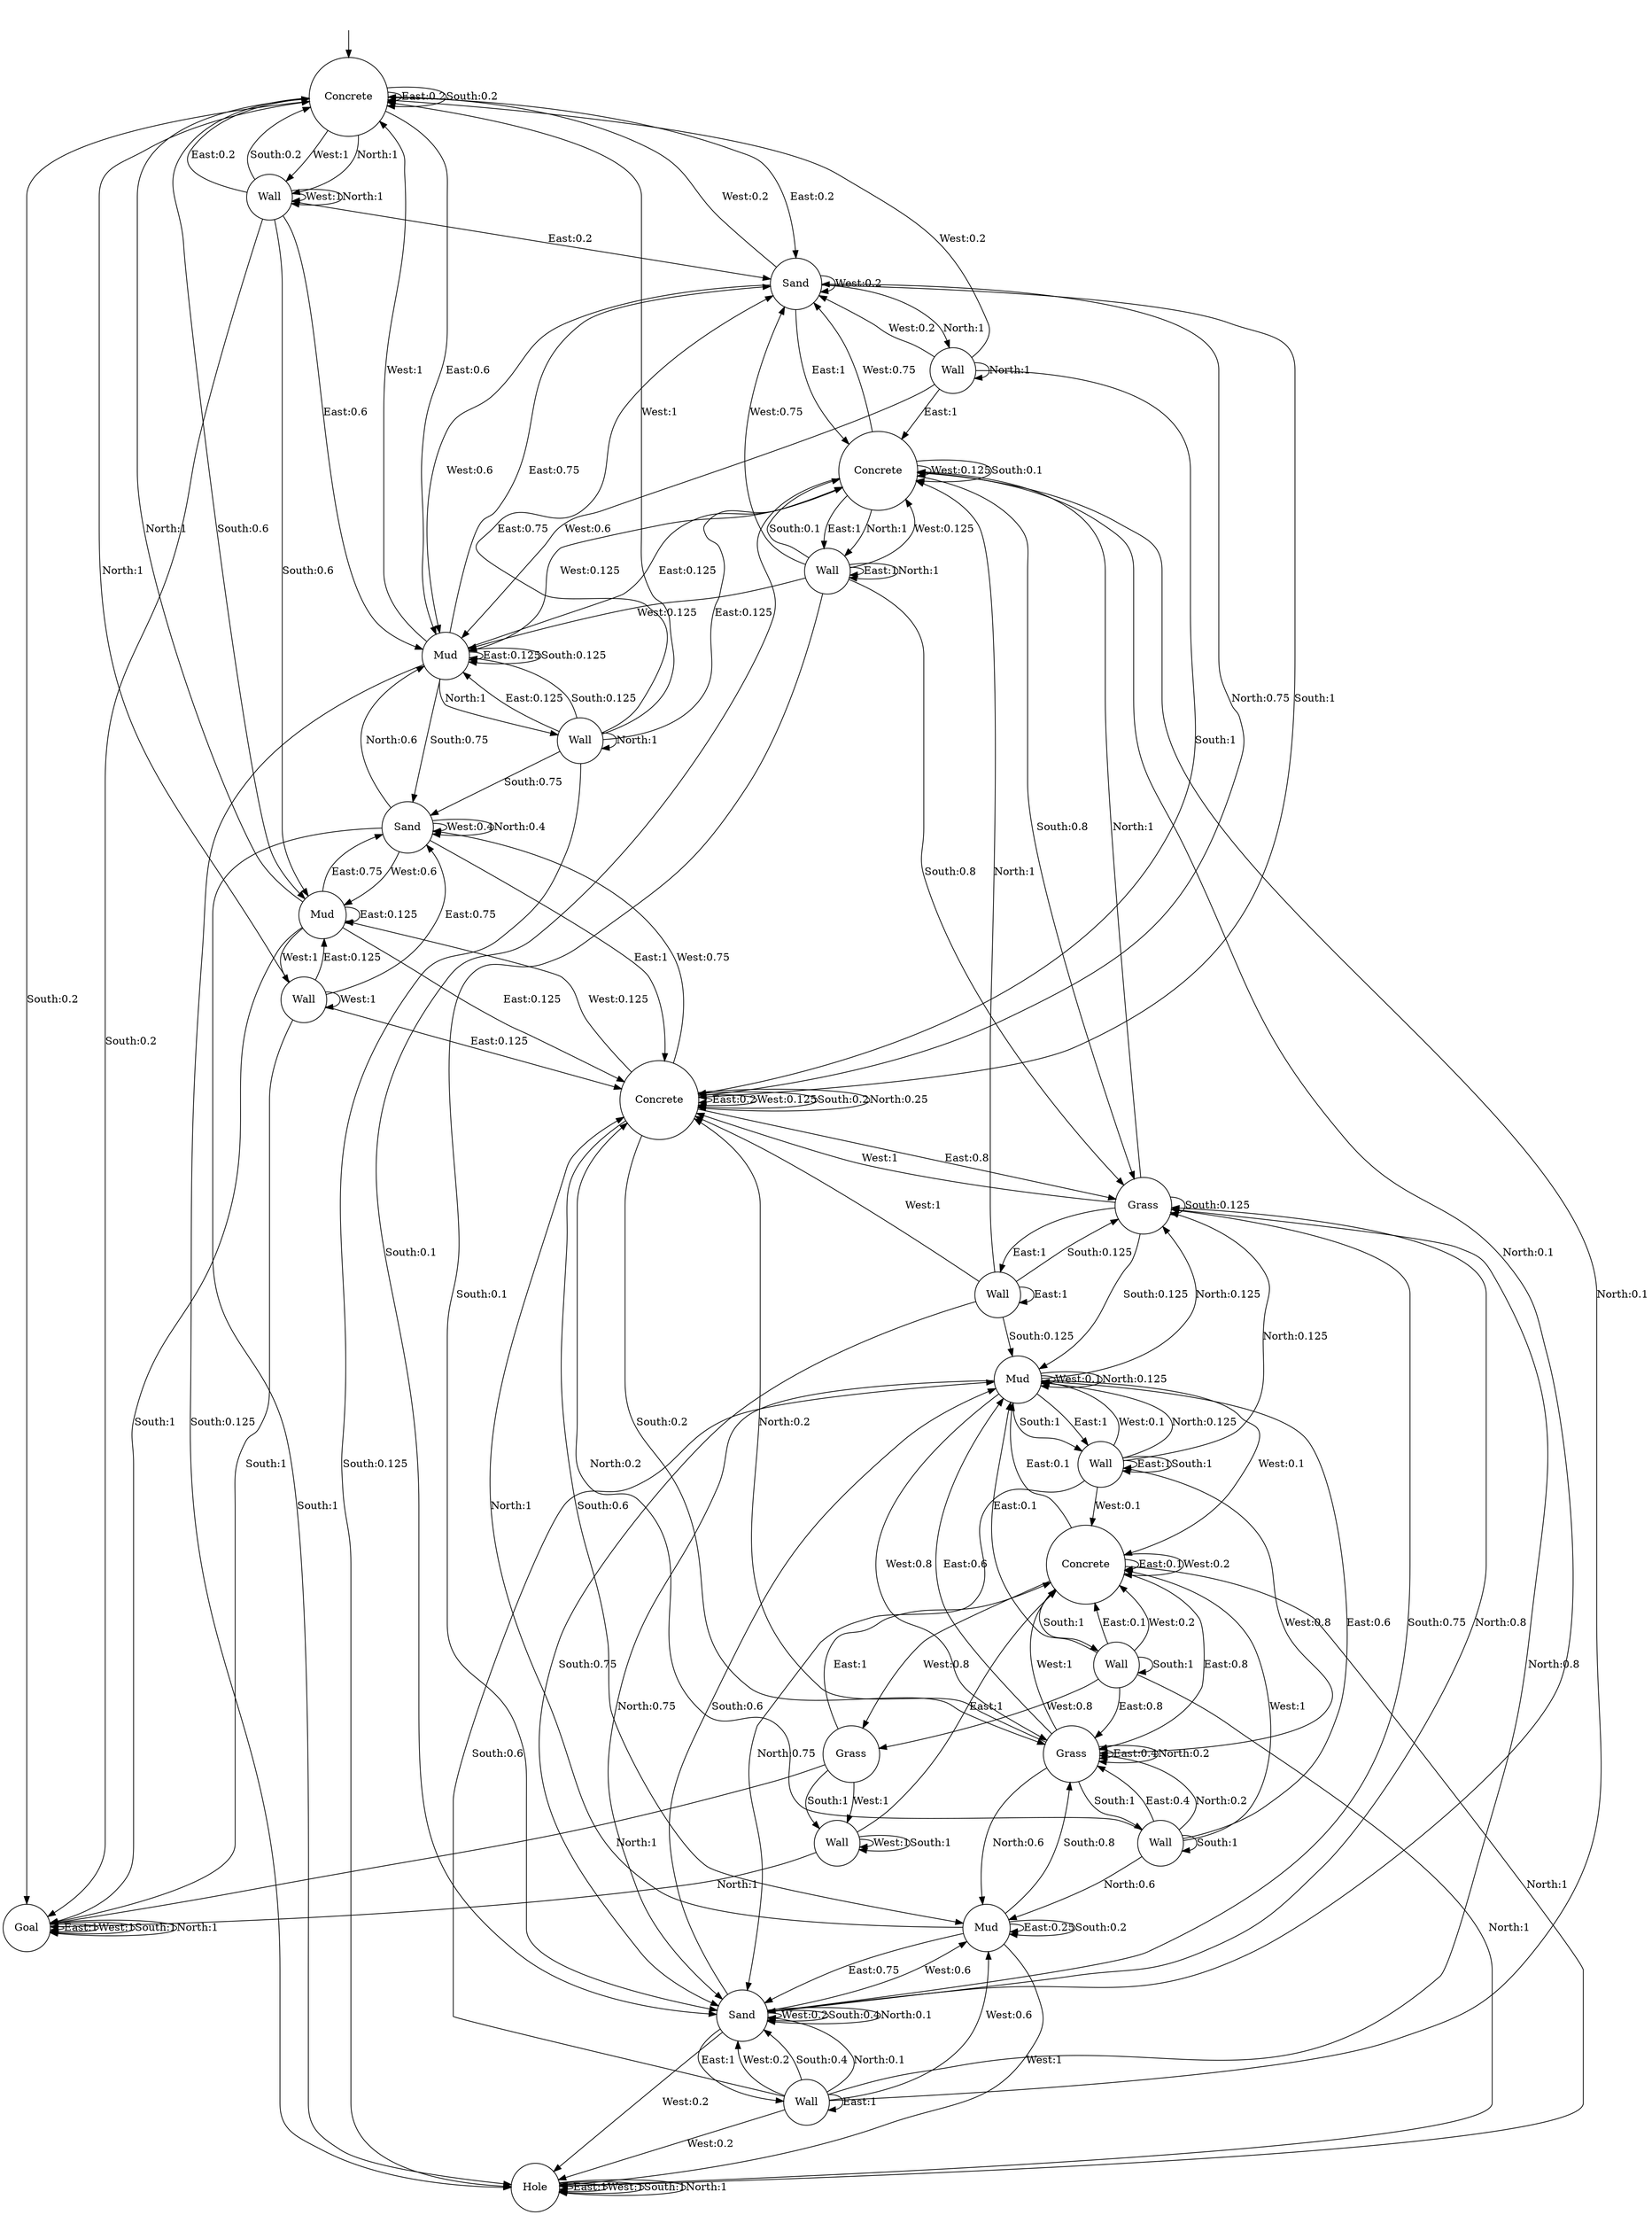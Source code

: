 digraph g {
__start0 [label="" shape="none"];
0 [shape="circle" label="Concrete"];
1 [shape="circle" label="Wall"];
2 [shape="circle" label="Wall"];
3 [shape="circle" label="Mud"];
4 [shape="circle" label="Goal"];
5 [shape="circle" label="Wall"];
6 [shape="circle" label="Grass"];
7 [shape="circle" label="Wall"];
8 [shape="circle" label="Mud"];
9 [shape="circle" label="Sand"];
10 [shape="circle" label="Hole"];
11 [shape="circle" label="Concrete"];
12 [shape="circle" label="Wall"];
13 [shape="circle" label="Wall"];
14 [shape="circle" label="Sand"];
15 [shape="circle" label="Concrete"];
16 [shape="circle" label="Mud"];
17 [shape="circle" label="Wall"];
18 [shape="circle" label="Grass"];
19 [shape="circle" label="Concrete"];
20 [shape="circle" label="Wall"];
21 [shape="circle" label="Wall"];
22 [shape="circle" label="Grass"];
23 [shape="circle" label="Wall"];
24 [shape="circle" label="Sand"];
25 [shape="circle" label="Wall"];
26 [shape="circle" label="Mud"];
0 -> 0 [label="East:0.2"];
0 -> 8 [label="East:0.6"];
0 -> 14 [label="East:0.2"];
0 -> 1 [label="West:1"];
0 -> 0 [label="South:0.2"];
0 -> 3 [label="South:0.6"];
0 -> 4 [label="South:0.2"];
0 -> 1 [label="North:1"];
1 -> 0 [label="East:0.2"];
1 -> 8 [label="East:0.6"];
1 -> 14 [label="East:0.2"];
1 -> 1 [label="West:1"];
1 -> 0 [label="South:0.2"];
1 -> 3 [label="South:0.6"];
1 -> 4 [label="South:0.2"];
1 -> 1 [label="North:1"];
2 -> 3 [label="East:0.125"];
2 -> 9 [label="East:0.75"];
2 -> 15 [label="East:0.125"];
2 -> 2 [label="West:1"];
2 -> 4 [label="South:1"];
2 -> 0 [label="North:1"];
3 -> 3 [label="East:0.125"];
3 -> 9 [label="East:0.75"];
3 -> 15 [label="East:0.125"];
3 -> 2 [label="West:1"];
3 -> 4 [label="South:1"];
3 -> 0 [label="North:1"];
4 -> 4 [label="East:1"];
4 -> 4 [label="West:1"];
4 -> 4 [label="South:1"];
4 -> 4 [label="North:1"];
5 -> 11 [label="East:1"];
5 -> 5 [label="West:1"];
5 -> 5 [label="South:1"];
5 -> 4 [label="North:1"];
6 -> 11 [label="East:1"];
6 -> 5 [label="West:1"];
6 -> 5 [label="South:1"];
6 -> 4 [label="North:1"];
7 -> 8 [label="East:0.125"];
7 -> 14 [label="East:0.75"];
7 -> 19 [label="East:0.125"];
7 -> 0 [label="West:1"];
7 -> 8 [label="South:0.125"];
7 -> 9 [label="South:0.75"];
7 -> 10 [label="South:0.125"];
7 -> 7 [label="North:1"];
8 -> 8 [label="East:0.125"];
8 -> 14 [label="East:0.75"];
8 -> 19 [label="East:0.125"];
8 -> 0 [label="West:1"];
8 -> 8 [label="South:0.125"];
8 -> 9 [label="South:0.75"];
8 -> 10 [label="South:0.125"];
8 -> 7 [label="North:1"];
9 -> 15 [label="East:1"];
9 -> 3 [label="West:0.6"];
9 -> 9 [label="West:0.4"];
9 -> 10 [label="South:1"];
9 -> 8 [label="North:0.6"];
9 -> 9 [label="North:0.4"];
10 -> 10 [label="East:1"];
10 -> 10 [label="West:1"];
10 -> 10 [label="South:1"];
10 -> 10 [label="North:1"];
11 -> 11 [label="East:0.1"];
11 -> 18 [label="East:0.8"];
11 -> 26 [label="East:0.1"];
11 -> 6 [label="West:0.8"];
11 -> 11 [label="West:0.2"];
11 -> 12 [label="South:1"];
11 -> 10 [label="North:1"];
12 -> 11 [label="East:0.1"];
12 -> 18 [label="East:0.8"];
12 -> 26 [label="East:0.1"];
12 -> 6 [label="West:0.8"];
12 -> 11 [label="West:0.2"];
12 -> 12 [label="South:1"];
12 -> 10 [label="North:1"];
13 -> 19 [label="East:1"];
13 -> 0 [label="West:0.2"];
13 -> 8 [label="West:0.6"];
13 -> 14 [label="West:0.2"];
13 -> 15 [label="South:1"];
13 -> 13 [label="North:1"];
14 -> 19 [label="East:1"];
14 -> 0 [label="West:0.2"];
14 -> 8 [label="West:0.6"];
14 -> 14 [label="West:0.2"];
14 -> 15 [label="South:1"];
14 -> 13 [label="North:1"];
15 -> 15 [label="East:0.2"];
15 -> 22 [label="East:0.8"];
15 -> 3 [label="West:0.125"];
15 -> 9 [label="West:0.75"];
15 -> 15 [label="West:0.125"];
15 -> 15 [label="South:0.2"];
15 -> 16 [label="South:0.6"];
15 -> 18 [label="South:0.2"];
15 -> 14 [label="North:0.75"];
15 -> 15 [label="North:0.25"];
16 -> 16 [label="East:0.25"];
16 -> 24 [label="East:0.75"];
16 -> 10 [label="West:1"];
16 -> 16 [label="South:0.2"];
16 -> 18 [label="South:0.8"];
16 -> 15 [label="North:1"];
17 -> 18 [label="East:0.4"];
17 -> 26 [label="East:0.6"];
17 -> 11 [label="West:1"];
17 -> 17 [label="South:1"];
17 -> 15 [label="North:0.2"];
17 -> 16 [label="North:0.6"];
17 -> 18 [label="North:0.2"];
18 -> 18 [label="East:0.4"];
18 -> 26 [label="East:0.6"];
18 -> 11 [label="West:1"];
18 -> 17 [label="South:1"];
18 -> 15 [label="North:0.2"];
18 -> 16 [label="North:0.6"];
18 -> 18 [label="North:0.2"];
19 -> 20 [label="East:1"];
19 -> 8 [label="West:0.125"];
19 -> 14 [label="West:0.75"];
19 -> 19 [label="West:0.125"];
19 -> 19 [label="South:0.1"];
19 -> 22 [label="South:0.8"];
19 -> 24 [label="South:0.1"];
19 -> 20 [label="North:1"];
20 -> 20 [label="East:1"];
20 -> 8 [label="West:0.125"];
20 -> 14 [label="West:0.75"];
20 -> 19 [label="West:0.125"];
20 -> 19 [label="South:0.1"];
20 -> 22 [label="South:0.8"];
20 -> 24 [label="South:0.1"];
20 -> 20 [label="North:1"];
21 -> 21 [label="East:1"];
21 -> 15 [label="West:1"];
21 -> 22 [label="South:0.125"];
21 -> 24 [label="South:0.75"];
21 -> 26 [label="South:0.125"];
21 -> 19 [label="North:1"];
22 -> 21 [label="East:1"];
22 -> 15 [label="West:1"];
22 -> 22 [label="South:0.125"];
22 -> 24 [label="South:0.75"];
22 -> 26 [label="South:0.125"];
22 -> 19 [label="North:1"];
23 -> 23 [label="East:1"];
23 -> 10 [label="West:0.2"];
23 -> 16 [label="West:0.6"];
23 -> 24 [label="West:0.2"];
23 -> 24 [label="South:0.4"];
23 -> 26 [label="South:0.6"];
23 -> 19 [label="North:0.1"];
23 -> 22 [label="North:0.8"];
23 -> 24 [label="North:0.1"];
24 -> 23 [label="East:1"];
24 -> 10 [label="West:0.2"];
24 -> 16 [label="West:0.6"];
24 -> 24 [label="West:0.2"];
24 -> 24 [label="South:0.4"];
24 -> 26 [label="South:0.6"];
24 -> 19 [label="North:0.1"];
24 -> 22 [label="North:0.8"];
24 -> 24 [label="North:0.1"];
25 -> 25 [label="East:1"];
25 -> 11 [label="West:0.1"];
25 -> 18 [label="West:0.8"];
25 -> 26 [label="West:0.1"];
25 -> 25 [label="South:1"];
25 -> 22 [label="North:0.125"];
25 -> 24 [label="North:0.75"];
25 -> 26 [label="North:0.125"];
26 -> 25 [label="East:1"];
26 -> 11 [label="West:0.1"];
26 -> 18 [label="West:0.8"];
26 -> 26 [label="West:0.1"];
26 -> 25 [label="South:1"];
26 -> 22 [label="North:0.125"];
26 -> 24 [label="North:0.75"];
26 -> 26 [label="North:0.125"];
__start0 -> 0;
}
